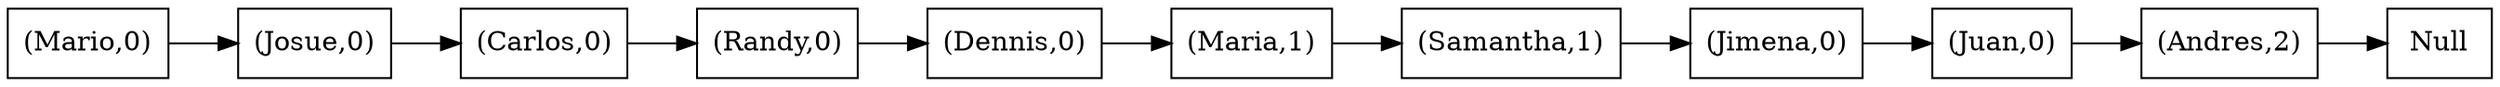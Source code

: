 digraph firsGraph{
node [shape=record];
rankdir=LR;
node0 [label=" (Mario,0) "];
node0 -> node1;
node1 [label=" (Josue,0) "];
node1 -> node2;
node2 [label=" (Carlos,0) "];
node2 -> node3;
node3 [label=" (Randy,0) "];
node3 -> node4;
node4 [label=" (Dennis,0) "];
node4 -> node5;
node5 [label=" (Maria,1) "];
node5 -> node6;
node6 [label=" (Samantha,1) "];
node6 -> node7;
node7 [label=" (Jimena,0) "];
node7 -> node8;
node8 [label=" (Juan,0) "];
node8 -> node9;
node9 [label=" (Andres,2) "];
node9 -> node10;
node10 [label=" Null "];
}